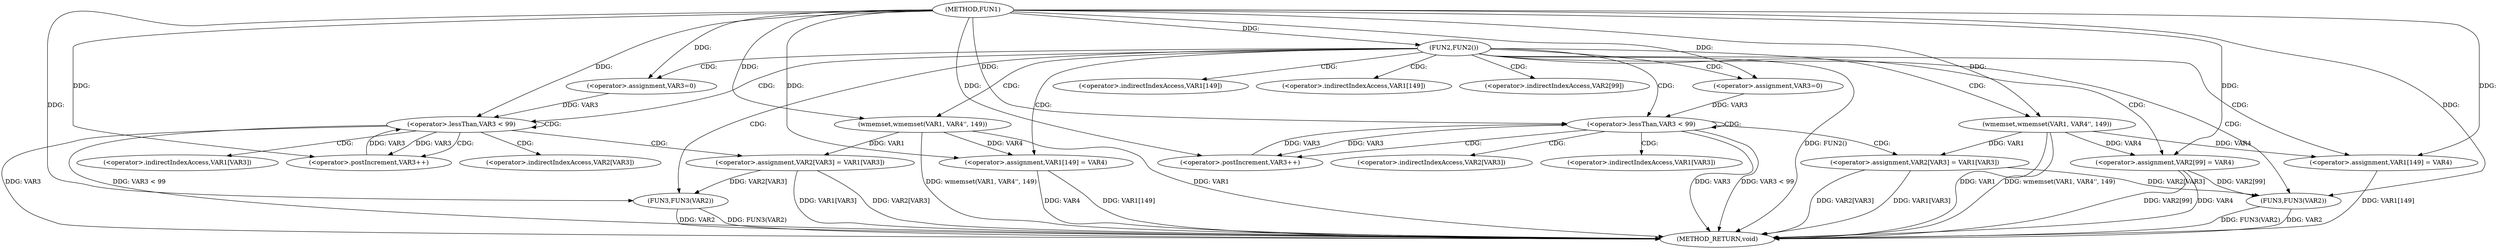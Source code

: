 digraph FUN1 {  
"1000100" [label = "(METHOD,FUN1)" ]
"1000176" [label = "(METHOD_RETURN,void)" ]
"1000103" [label = "(FUN2,FUN2())" ]
"1000109" [label = "(wmemset,wmemset(VAR1, VAR4'', 149))" ]
"1000113" [label = "(<operator>.assignment,VAR1[149] = VAR4)" ]
"1000119" [label = "(<operator>.assignment,VAR3=0)" ]
"1000122" [label = "(<operator>.lessThan,VAR3 < 99)" ]
"1000125" [label = "(<operator>.postIncrement,VAR3++)" ]
"1000128" [label = "(<operator>.assignment,VAR2[VAR3] = VAR1[VAR3])" ]
"1000135" [label = "(FUN3,FUN3(VAR2))" ]
"1000143" [label = "(wmemset,wmemset(VAR1, VAR4'', 149))" ]
"1000147" [label = "(<operator>.assignment,VAR1[149] = VAR4)" ]
"1000153" [label = "(<operator>.assignment,VAR3=0)" ]
"1000156" [label = "(<operator>.lessThan,VAR3 < 99)" ]
"1000159" [label = "(<operator>.postIncrement,VAR3++)" ]
"1000162" [label = "(<operator>.assignment,VAR2[VAR3] = VAR1[VAR3])" ]
"1000169" [label = "(<operator>.assignment,VAR2[99] = VAR4)" ]
"1000174" [label = "(FUN3,FUN3(VAR2))" ]
"1000114" [label = "(<operator>.indirectIndexAccess,VAR1[149])" ]
"1000129" [label = "(<operator>.indirectIndexAccess,VAR2[VAR3])" ]
"1000132" [label = "(<operator>.indirectIndexAccess,VAR1[VAR3])" ]
"1000148" [label = "(<operator>.indirectIndexAccess,VAR1[149])" ]
"1000163" [label = "(<operator>.indirectIndexAccess,VAR2[VAR3])" ]
"1000166" [label = "(<operator>.indirectIndexAccess,VAR1[VAR3])" ]
"1000170" [label = "(<operator>.indirectIndexAccess,VAR2[99])" ]
  "1000156" -> "1000176"  [ label = "DDG: VAR3"] 
  "1000113" -> "1000176"  [ label = "DDG: VAR1[149]"] 
  "1000162" -> "1000176"  [ label = "DDG: VAR1[VAR3]"] 
  "1000147" -> "1000176"  [ label = "DDG: VAR1[149]"] 
  "1000169" -> "1000176"  [ label = "DDG: VAR2[99]"] 
  "1000113" -> "1000176"  [ label = "DDG: VAR4"] 
  "1000122" -> "1000176"  [ label = "DDG: VAR3"] 
  "1000128" -> "1000176"  [ label = "DDG: VAR1[VAR3]"] 
  "1000128" -> "1000176"  [ label = "DDG: VAR2[VAR3]"] 
  "1000103" -> "1000176"  [ label = "DDG: FUN2()"] 
  "1000143" -> "1000176"  [ label = "DDG: VAR1"] 
  "1000135" -> "1000176"  [ label = "DDG: FUN3(VAR2)"] 
  "1000109" -> "1000176"  [ label = "DDG: VAR1"] 
  "1000169" -> "1000176"  [ label = "DDG: VAR4"] 
  "1000143" -> "1000176"  [ label = "DDG: wmemset(VAR1, VAR4'', 149)"] 
  "1000135" -> "1000176"  [ label = "DDG: VAR2"] 
  "1000122" -> "1000176"  [ label = "DDG: VAR3 < 99"] 
  "1000156" -> "1000176"  [ label = "DDG: VAR3 < 99"] 
  "1000162" -> "1000176"  [ label = "DDG: VAR2[VAR3]"] 
  "1000174" -> "1000176"  [ label = "DDG: FUN3(VAR2)"] 
  "1000174" -> "1000176"  [ label = "DDG: VAR2"] 
  "1000109" -> "1000176"  [ label = "DDG: wmemset(VAR1, VAR4'', 149)"] 
  "1000100" -> "1000103"  [ label = "DDG: "] 
  "1000100" -> "1000109"  [ label = "DDG: "] 
  "1000109" -> "1000113"  [ label = "DDG: VAR4"] 
  "1000100" -> "1000113"  [ label = "DDG: "] 
  "1000100" -> "1000119"  [ label = "DDG: "] 
  "1000125" -> "1000122"  [ label = "DDG: VAR3"] 
  "1000119" -> "1000122"  [ label = "DDG: VAR3"] 
  "1000100" -> "1000122"  [ label = "DDG: "] 
  "1000122" -> "1000125"  [ label = "DDG: VAR3"] 
  "1000100" -> "1000125"  [ label = "DDG: "] 
  "1000109" -> "1000128"  [ label = "DDG: VAR1"] 
  "1000128" -> "1000135"  [ label = "DDG: VAR2[VAR3]"] 
  "1000100" -> "1000135"  [ label = "DDG: "] 
  "1000100" -> "1000143"  [ label = "DDG: "] 
  "1000143" -> "1000147"  [ label = "DDG: VAR4"] 
  "1000100" -> "1000147"  [ label = "DDG: "] 
  "1000100" -> "1000153"  [ label = "DDG: "] 
  "1000159" -> "1000156"  [ label = "DDG: VAR3"] 
  "1000153" -> "1000156"  [ label = "DDG: VAR3"] 
  "1000100" -> "1000156"  [ label = "DDG: "] 
  "1000156" -> "1000159"  [ label = "DDG: VAR3"] 
  "1000100" -> "1000159"  [ label = "DDG: "] 
  "1000143" -> "1000162"  [ label = "DDG: VAR1"] 
  "1000100" -> "1000169"  [ label = "DDG: "] 
  "1000143" -> "1000169"  [ label = "DDG: VAR4"] 
  "1000169" -> "1000174"  [ label = "DDG: VAR2[99]"] 
  "1000162" -> "1000174"  [ label = "DDG: VAR2[VAR3]"] 
  "1000100" -> "1000174"  [ label = "DDG: "] 
  "1000103" -> "1000153"  [ label = "CDG: "] 
  "1000103" -> "1000174"  [ label = "CDG: "] 
  "1000103" -> "1000109"  [ label = "CDG: "] 
  "1000103" -> "1000156"  [ label = "CDG: "] 
  "1000103" -> "1000119"  [ label = "CDG: "] 
  "1000103" -> "1000135"  [ label = "CDG: "] 
  "1000103" -> "1000114"  [ label = "CDG: "] 
  "1000103" -> "1000148"  [ label = "CDG: "] 
  "1000103" -> "1000169"  [ label = "CDG: "] 
  "1000103" -> "1000122"  [ label = "CDG: "] 
  "1000103" -> "1000143"  [ label = "CDG: "] 
  "1000103" -> "1000113"  [ label = "CDG: "] 
  "1000103" -> "1000147"  [ label = "CDG: "] 
  "1000103" -> "1000170"  [ label = "CDG: "] 
  "1000122" -> "1000125"  [ label = "CDG: "] 
  "1000122" -> "1000128"  [ label = "CDG: "] 
  "1000122" -> "1000122"  [ label = "CDG: "] 
  "1000122" -> "1000132"  [ label = "CDG: "] 
  "1000122" -> "1000129"  [ label = "CDG: "] 
  "1000156" -> "1000156"  [ label = "CDG: "] 
  "1000156" -> "1000166"  [ label = "CDG: "] 
  "1000156" -> "1000163"  [ label = "CDG: "] 
  "1000156" -> "1000159"  [ label = "CDG: "] 
  "1000156" -> "1000162"  [ label = "CDG: "] 
}
